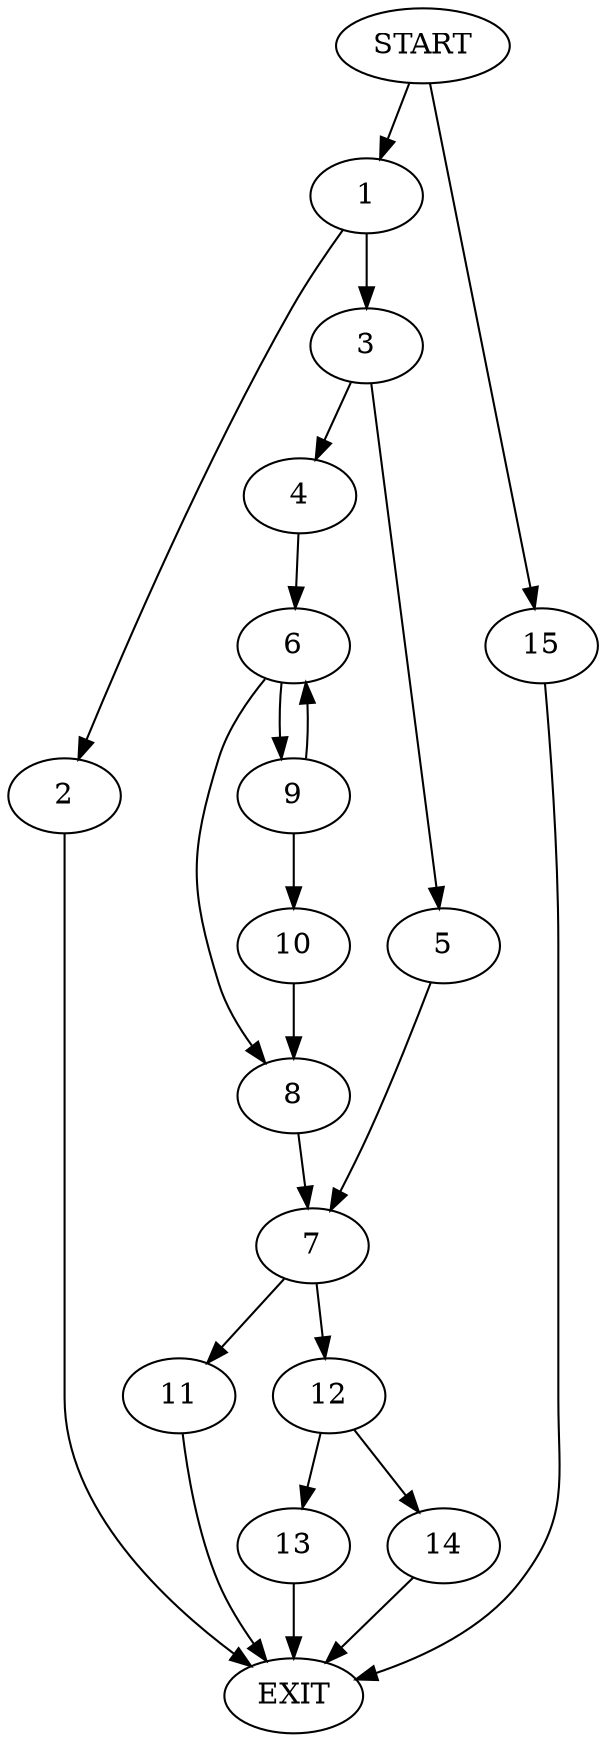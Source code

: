 digraph {
0 [label="START"]
16 [label="EXIT"]
0 -> 1
1 -> 2
1 -> 3
3 -> 4
3 -> 5
2 -> 16
4 -> 6
5 -> 7
6 -> 8
6 -> 9
8 -> 7
9 -> 6
9 -> 10
10 -> 8
7 -> 11
7 -> 12
12 -> 13
12 -> 14
11 -> 16
13 -> 16
14 -> 16
0 -> 15
15 -> 16
}
